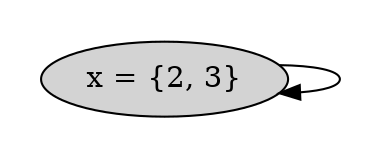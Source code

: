 strict digraph DiskGraph {
nodesep=0.35;
subgraph cluster_graph {
color="white";
7370575430079608434 [label="x = {2, 3}",style = filled]
7370575430079608434 -> 7370575430079608434 [label="",color="black",fontcolor="black"];
{rank = same; 7370575430079608434;}
}
}